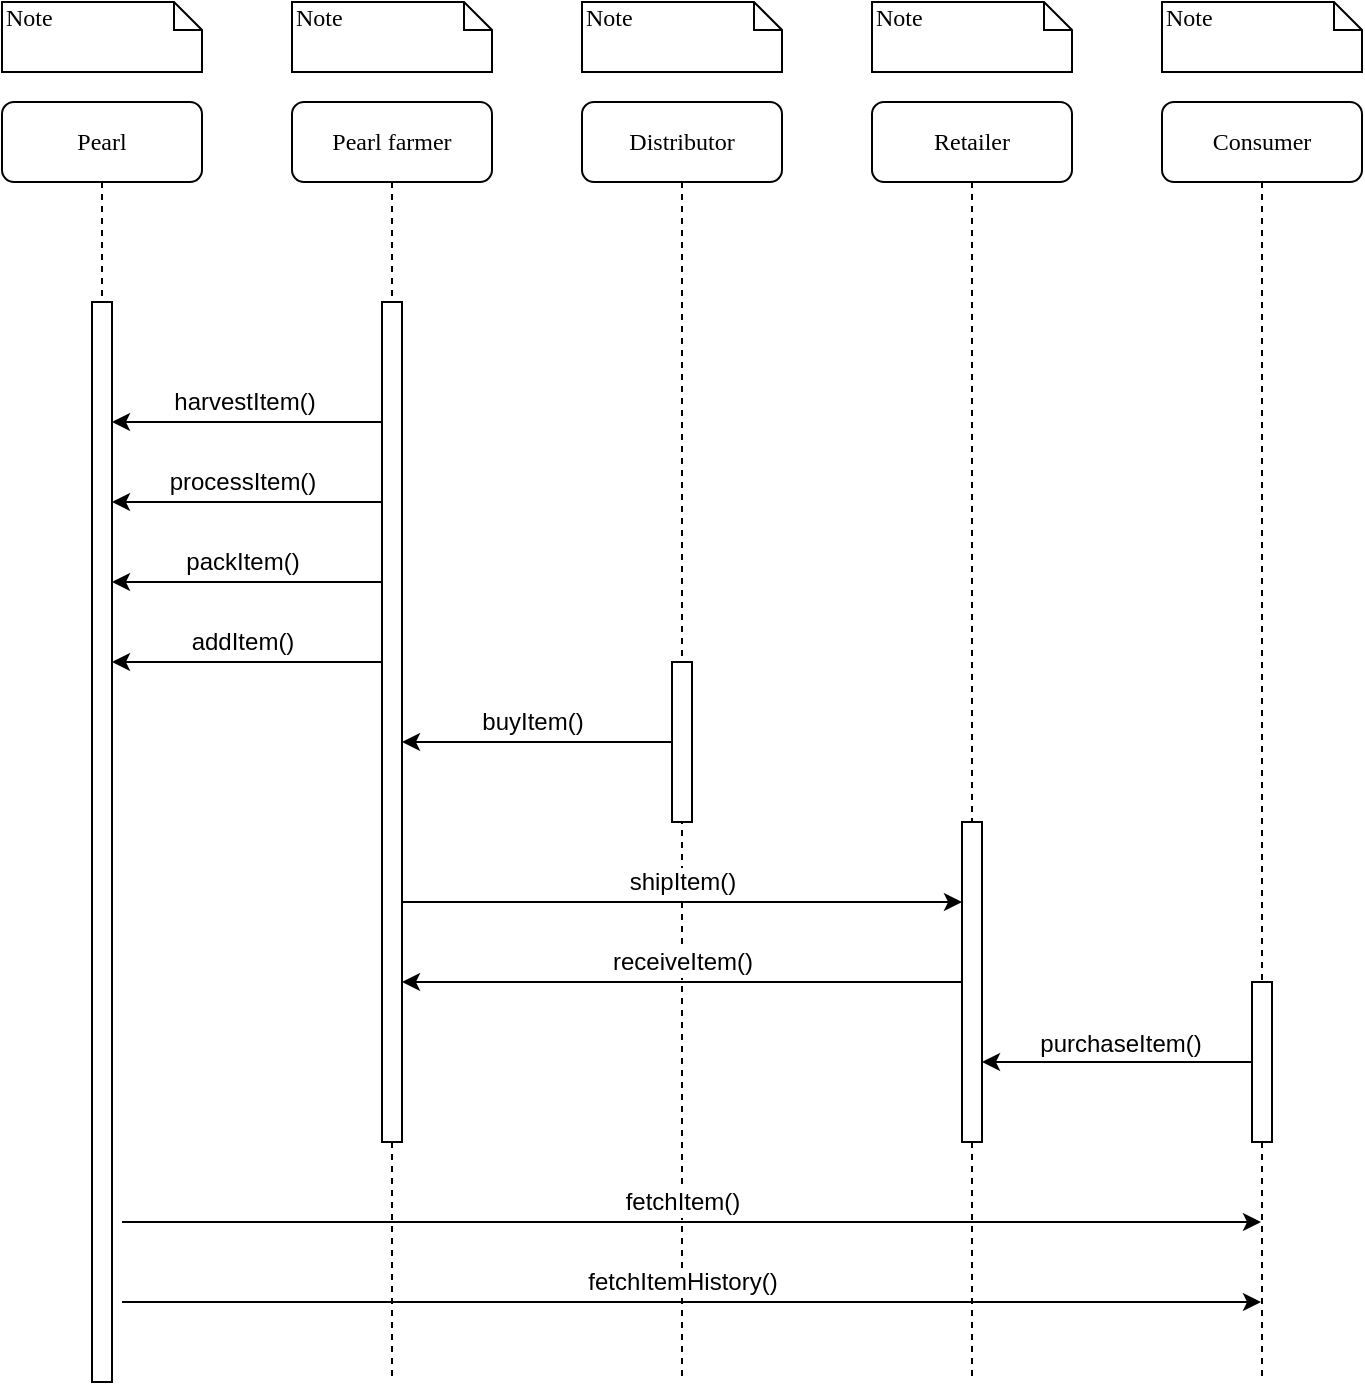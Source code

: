 <mxfile version="10.6.7" type="google"><diagram name="Page-1" id="13e1069c-82ec-6db2-03f1-153e76fe0fe0"><mxGraphModel dx="1394" dy="929" grid="1" gridSize="10" guides="1" tooltips="1" connect="1" arrows="1" fold="1" page="1" pageScale="1" pageWidth="1169" pageHeight="827" background="#ffffff" math="0" shadow="0"><root><mxCell id="0"/><mxCell id="1" parent="0"/><mxCell id="lE8nt2couYvjQIlS7a1T-36" value="" style="group" parent="1" vertex="1" connectable="0"><mxGeometry x="100" y="30" width="100" height="690" as="geometry"/></mxCell><mxCell id="7baba1c4bc27f4b0-8" value="Pearl" style="shape=umlLifeline;perimeter=lifelinePerimeter;whiteSpace=wrap;html=1;container=0;collapsible=0;recursiveResize=0;outlineConnect=0;rounded=1;shadow=0;comic=0;labelBackgroundColor=none;strokeColor=#000000;strokeWidth=1;fillColor=#FFFFFF;fontFamily=Verdana;fontSize=12;fontColor=#000000;align=center;" parent="lE8nt2couYvjQIlS7a1T-36" vertex="1"><mxGeometry y="50" width="100" height="580" as="geometry"/></mxCell><mxCell id="7baba1c4bc27f4b0-40" value="Note" style="shape=note;whiteSpace=wrap;html=1;size=14;verticalAlign=top;align=left;spacingTop=-6;rounded=0;shadow=0;comic=0;labelBackgroundColor=none;strokeColor=#000000;strokeWidth=1;fillColor=#FFFFFF;fontFamily=Verdana;fontSize=12;fontColor=#000000;" parent="lE8nt2couYvjQIlS7a1T-36" vertex="1"><mxGeometry width="100" height="35" as="geometry"/></mxCell><mxCell id="lE8nt2couYvjQIlS7a1T-8" value="" style="html=1;points=[];perimeter=orthogonalPerimeter;rounded=0;shadow=0;comic=0;labelBackgroundColor=none;strokeColor=#000000;strokeWidth=1;fillColor=#FFFFFF;fontFamily=Verdana;fontSize=12;fontColor=#000000;align=center;" parent="lE8nt2couYvjQIlS7a1T-36" vertex="1"><mxGeometry x="45" y="150" width="10" height="540" as="geometry"/></mxCell><mxCell id="lE8nt2couYvjQIlS7a1T-37" value="" style="group" parent="1" vertex="1" connectable="0"><mxGeometry x="245" y="30" width="100" height="690" as="geometry"/></mxCell><mxCell id="7baba1c4bc27f4b0-2" value="Pearl farmer" style="shape=umlLifeline;perimeter=lifelinePerimeter;whiteSpace=wrap;html=1;container=0;collapsible=0;recursiveResize=0;outlineConnect=0;rounded=1;shadow=0;comic=0;labelBackgroundColor=none;strokeColor=#000000;strokeWidth=1;fillColor=#FFFFFF;fontFamily=Verdana;fontSize=12;fontColor=#000000;align=center;" parent="lE8nt2couYvjQIlS7a1T-37" vertex="1"><mxGeometry y="50" width="100" height="640" as="geometry"/></mxCell><mxCell id="7baba1c4bc27f4b0-41" value="Note" style="shape=note;whiteSpace=wrap;html=1;size=14;verticalAlign=top;align=left;spacingTop=-6;rounded=0;shadow=0;comic=0;labelBackgroundColor=none;strokeColor=#000000;strokeWidth=1;fillColor=#FFFFFF;fontFamily=Verdana;fontSize=12;fontColor=#000000;" parent="lE8nt2couYvjQIlS7a1T-37" vertex="1"><mxGeometry width="100" height="35" as="geometry"/></mxCell><mxCell id="7baba1c4bc27f4b0-10" value="" style="html=1;points=[];perimeter=orthogonalPerimeter;rounded=0;shadow=0;comic=0;labelBackgroundColor=none;strokeColor=#000000;strokeWidth=1;fillColor=#FFFFFF;fontFamily=Verdana;fontSize=12;fontColor=#000000;align=center;" parent="lE8nt2couYvjQIlS7a1T-37" vertex="1"><mxGeometry x="45" y="150" width="10" height="420" as="geometry"/></mxCell><mxCell id="lE8nt2couYvjQIlS7a1T-11" value="" style="edgeStyle=orthogonalEdgeStyle;rounded=0;orthogonalLoop=1;jettySize=auto;html=1;" parent="1" source="7baba1c4bc27f4b0-10" target="lE8nt2couYvjQIlS7a1T-8" edge="1"><mxGeometry relative="1" as="geometry"><Array as="points"><mxPoint x="230" y="240"/><mxPoint x="230" y="240"/></Array></mxGeometry></mxCell><mxCell id="lE8nt2couYvjQIlS7a1T-32" value="harvestItem()" style="text;html=1;resizable=0;points=[];align=center;verticalAlign=middle;labelBackgroundColor=#ffffff;" parent="lE8nt2couYvjQIlS7a1T-11" vertex="1" connectable="0"><mxGeometry x="-0.154" y="-9" relative="1" as="geometry"><mxPoint x="-12" y="-1" as="offset"/></mxGeometry></mxCell><mxCell id="lE8nt2couYvjQIlS7a1T-12" value="" style="edgeStyle=orthogonalEdgeStyle;rounded=0;orthogonalLoop=1;jettySize=auto;html=1;" parent="1" source="7baba1c4bc27f4b0-10" target="lE8nt2couYvjQIlS7a1T-8" edge="1"><mxGeometry relative="1" as="geometry"><Array as="points"><mxPoint x="240" y="280"/><mxPoint x="240" y="280"/></Array></mxGeometry></mxCell><mxCell id="lE8nt2couYvjQIlS7a1T-33" value="processItem()" style="text;html=1;resizable=0;points=[];align=center;verticalAlign=middle;labelBackgroundColor=#ffffff;" parent="lE8nt2couYvjQIlS7a1T-12" vertex="1" connectable="0"><mxGeometry x="0.246" y="-6" relative="1" as="geometry"><mxPoint x="14" y="-4" as="offset"/></mxGeometry></mxCell><mxCell id="lE8nt2couYvjQIlS7a1T-13" value="" style="edgeStyle=orthogonalEdgeStyle;rounded=0;orthogonalLoop=1;jettySize=auto;html=1;" parent="1" source="7baba1c4bc27f4b0-10" target="lE8nt2couYvjQIlS7a1T-8" edge="1"><mxGeometry relative="1" as="geometry"><Array as="points"><mxPoint x="240" y="320"/><mxPoint x="240" y="320"/></Array></mxGeometry></mxCell><mxCell id="lE8nt2couYvjQIlS7a1T-34" value="packItem()" style="text;html=1;resizable=0;points=[];align=center;verticalAlign=middle;labelBackgroundColor=#ffffff;" parent="lE8nt2couYvjQIlS7a1T-13" vertex="1" connectable="0"><mxGeometry x="0.292" y="-6" relative="1" as="geometry"><mxPoint x="17" y="-4" as="offset"/></mxGeometry></mxCell><mxCell id="lE8nt2couYvjQIlS7a1T-14" value="" style="edgeStyle=orthogonalEdgeStyle;rounded=0;orthogonalLoop=1;jettySize=auto;html=1;" parent="1" source="7baba1c4bc27f4b0-10" target="lE8nt2couYvjQIlS7a1T-8" edge="1"><mxGeometry relative="1" as="geometry"><Array as="points"><mxPoint x="240" y="360"/><mxPoint x="240" y="360"/></Array></mxGeometry></mxCell><mxCell id="lE8nt2couYvjQIlS7a1T-35" value="addItem()" style="text;html=1;resizable=0;points=[];align=center;verticalAlign=middle;labelBackgroundColor=#ffffff;direction=south;" parent="lE8nt2couYvjQIlS7a1T-14" vertex="1" connectable="0"><mxGeometry x="0.2" y="-5" relative="1" as="geometry"><mxPoint x="11" y="-5" as="offset"/></mxGeometry></mxCell><mxCell id="lE8nt2couYvjQIlS7a1T-38" value="" style="group" parent="1" vertex="1" connectable="0"><mxGeometry x="390" y="30" width="100" height="690" as="geometry"/></mxCell><mxCell id="7baba1c4bc27f4b0-3" value="Distributor" style="shape=umlLifeline;perimeter=lifelinePerimeter;whiteSpace=wrap;html=1;container=0;collapsible=0;recursiveResize=0;outlineConnect=0;rounded=1;shadow=0;comic=0;labelBackgroundColor=none;strokeColor=#000000;strokeWidth=1;fillColor=#FFFFFF;fontFamily=Verdana;fontSize=12;fontColor=#000000;align=center;" parent="lE8nt2couYvjQIlS7a1T-38" vertex="1"><mxGeometry y="50" width="100" height="640" as="geometry"/></mxCell><mxCell id="7baba1c4bc27f4b0-42" value="Note" style="shape=note;whiteSpace=wrap;html=1;size=14;verticalAlign=top;align=left;spacingTop=-6;rounded=0;shadow=0;comic=0;labelBackgroundColor=none;strokeColor=#000000;strokeWidth=1;fillColor=#FFFFFF;fontFamily=Verdana;fontSize=12;fontColor=#000000;" parent="lE8nt2couYvjQIlS7a1T-38" vertex="1"><mxGeometry width="100" height="35" as="geometry"/></mxCell><mxCell id="lE8nt2couYvjQIlS7a1T-26" value="" style="html=1;points=[];perimeter=orthogonalPerimeter;rounded=0;shadow=0;comic=0;labelBackgroundColor=none;strokeColor=#000000;strokeWidth=1;fillColor=#FFFFFF;fontFamily=Verdana;fontSize=12;fontColor=#000000;align=center;" parent="lE8nt2couYvjQIlS7a1T-38" vertex="1"><mxGeometry x="45" y="330" width="10" height="80" as="geometry"/></mxCell><mxCell id="lE8nt2couYvjQIlS7a1T-47" value="" style="edgeStyle=orthogonalEdgeStyle;rounded=0;orthogonalLoop=1;jettySize=auto;html=1;" parent="lE8nt2couYvjQIlS7a1T-38" edge="1"><mxGeometry relative="1" as="geometry"><mxPoint x="-230" y="650" as="sourcePoint"/><mxPoint x="339.5" y="650" as="targetPoint"/><Array as="points"><mxPoint x="60" y="650"/><mxPoint x="60" y="650"/></Array></mxGeometry></mxCell><mxCell id="lE8nt2couYvjQIlS7a1T-48" value="fetchItemHistory()" style="text;html=1;resizable=0;points=[];align=center;verticalAlign=middle;labelBackgroundColor=#ffffff;" parent="lE8nt2couYvjQIlS7a1T-47" vertex="1" connectable="0"><mxGeometry x="-0.329" y="4" relative="1" as="geometry"><mxPoint x="89" y="-6" as="offset"/></mxGeometry></mxCell><mxCell id="lE8nt2couYvjQIlS7a1T-28" value="" style="edgeStyle=orthogonalEdgeStyle;rounded=0;orthogonalLoop=1;jettySize=auto;html=1;" parent="1" source="lE8nt2couYvjQIlS7a1T-26" target="7baba1c4bc27f4b0-10" edge="1"><mxGeometry relative="1" as="geometry"><Array as="points"><mxPoint x="340" y="400"/><mxPoint x="340" y="400"/></Array></mxGeometry></mxCell><mxCell id="lE8nt2couYvjQIlS7a1T-41" value="buyItem()" style="text;html=1;resizable=0;points=[];align=center;verticalAlign=middle;labelBackgroundColor=#ffffff;" parent="lE8nt2couYvjQIlS7a1T-28" vertex="1" connectable="0"><mxGeometry x="0.407" y="-11" relative="1" as="geometry"><mxPoint x="25" y="1" as="offset"/></mxGeometry></mxCell><mxCell id="lE8nt2couYvjQIlS7a1T-39" value="" style="group" parent="1" vertex="1" connectable="0"><mxGeometry x="535" y="30" width="100" height="690" as="geometry"/></mxCell><mxCell id="7baba1c4bc27f4b0-4" value="Retailer" style="shape=umlLifeline;perimeter=lifelinePerimeter;whiteSpace=wrap;html=1;container=1;collapsible=0;recursiveResize=0;outlineConnect=0;rounded=1;shadow=0;comic=0;labelBackgroundColor=none;strokeColor=#000000;strokeWidth=1;fillColor=#FFFFFF;fontFamily=Verdana;fontSize=12;fontColor=#000000;align=center;" parent="lE8nt2couYvjQIlS7a1T-39" vertex="1"><mxGeometry y="50" width="100" height="640" as="geometry"/></mxCell><mxCell id="7baba1c4bc27f4b0-43" value="Note" style="shape=note;whiteSpace=wrap;html=1;size=14;verticalAlign=top;align=left;spacingTop=-6;rounded=0;shadow=0;comic=0;labelBackgroundColor=none;strokeColor=#000000;strokeWidth=1;fillColor=#FFFFFF;fontFamily=Verdana;fontSize=12;fontColor=#000000;" parent="lE8nt2couYvjQIlS7a1T-39" vertex="1"><mxGeometry width="100" height="35" as="geometry"/></mxCell><mxCell id="lE8nt2couYvjQIlS7a1T-19" value="" style="html=1;points=[];perimeter=orthogonalPerimeter;rounded=0;shadow=0;comic=0;labelBackgroundColor=none;strokeColor=#000000;strokeWidth=1;fillColor=#FFFFFF;fontFamily=Verdana;fontSize=12;fontColor=#000000;align=center;" parent="lE8nt2couYvjQIlS7a1T-39" vertex="1"><mxGeometry x="45" y="410" width="10" height="160" as="geometry"/></mxCell><mxCell id="lE8nt2couYvjQIlS7a1T-20" value="" style="edgeStyle=orthogonalEdgeStyle;rounded=0;orthogonalLoop=1;jettySize=auto;html=1;" parent="1" source="7baba1c4bc27f4b0-10" target="lE8nt2couYvjQIlS7a1T-19" edge="1"><mxGeometry relative="1" as="geometry"><Array as="points"><mxPoint x="310" y="480"/><mxPoint x="310" y="480"/></Array></mxGeometry></mxCell><mxCell id="lE8nt2couYvjQIlS7a1T-42" value="shipItem()" style="text;html=1;resizable=0;points=[];align=center;verticalAlign=middle;labelBackgroundColor=#ffffff;" parent="lE8nt2couYvjQIlS7a1T-20" vertex="1" connectable="0"><mxGeometry x="-0.329" y="4" relative="1" as="geometry"><mxPoint x="46" y="-6" as="offset"/></mxGeometry></mxCell><mxCell id="lE8nt2couYvjQIlS7a1T-22" value="" style="edgeStyle=orthogonalEdgeStyle;rounded=0;orthogonalLoop=1;jettySize=auto;html=1;" parent="1" source="lE8nt2couYvjQIlS7a1T-19" target="7baba1c4bc27f4b0-10" edge="1"><mxGeometry relative="1" as="geometry"><Array as="points"><mxPoint x="320" y="520"/><mxPoint x="320" y="520"/></Array></mxGeometry></mxCell><mxCell id="lE8nt2couYvjQIlS7a1T-43" value="receiveItem()" style="text;html=1;resizable=0;points=[];align=center;verticalAlign=middle;labelBackgroundColor=#ffffff;" parent="lE8nt2couYvjQIlS7a1T-22" vertex="1" connectable="0"><mxGeometry x="0.857" y="-207" relative="1" as="geometry"><mxPoint x="120" y="197" as="offset"/></mxGeometry></mxCell><mxCell id="lE8nt2couYvjQIlS7a1T-40" value="" style="group" parent="1" vertex="1" connectable="0"><mxGeometry x="680" y="30" width="100" height="690" as="geometry"/></mxCell><mxCell id="7baba1c4bc27f4b0-5" value="Consumer" style="shape=umlLifeline;perimeter=lifelinePerimeter;whiteSpace=wrap;html=1;container=1;collapsible=0;recursiveResize=0;outlineConnect=0;rounded=1;shadow=0;comic=0;labelBackgroundColor=none;strokeColor=#000000;strokeWidth=1;fillColor=#FFFFFF;fontFamily=Verdana;fontSize=12;fontColor=#000000;align=center;" parent="lE8nt2couYvjQIlS7a1T-40" vertex="1"><mxGeometry y="50" width="100" height="640" as="geometry"/></mxCell><mxCell id="lE8nt2couYvjQIlS7a1T-23" value="" style="html=1;points=[];perimeter=orthogonalPerimeter;rounded=0;shadow=0;comic=0;labelBackgroundColor=none;strokeColor=#000000;strokeWidth=1;fillColor=#FFFFFF;fontFamily=Verdana;fontSize=12;fontColor=#000000;align=center;" parent="7baba1c4bc27f4b0-5" vertex="1"><mxGeometry x="45" y="440" width="10" height="80" as="geometry"/></mxCell><mxCell id="7baba1c4bc27f4b0-44" value="Note" style="shape=note;whiteSpace=wrap;html=1;size=14;verticalAlign=top;align=left;spacingTop=-6;rounded=0;shadow=0;comic=0;labelBackgroundColor=none;strokeColor=#000000;strokeWidth=1;fillColor=#FFFFFF;fontFamily=Verdana;fontSize=12;fontColor=#000000;" parent="lE8nt2couYvjQIlS7a1T-40" vertex="1"><mxGeometry width="100" height="35" as="geometry"/></mxCell><mxCell id="lE8nt2couYvjQIlS7a1T-25" value="" style="edgeStyle=orthogonalEdgeStyle;rounded=0;orthogonalLoop=1;jettySize=auto;html=1;" parent="1" source="lE8nt2couYvjQIlS7a1T-23" target="lE8nt2couYvjQIlS7a1T-19" edge="1"><mxGeometry relative="1" as="geometry"><Array as="points"><mxPoint x="640" y="560"/><mxPoint x="640" y="560"/></Array></mxGeometry></mxCell><mxCell id="lE8nt2couYvjQIlS7a1T-44" value="purchaseItem()" style="text;html=1;resizable=0;points=[];align=center;verticalAlign=middle;labelBackgroundColor=#ffffff;" parent="lE8nt2couYvjQIlS7a1T-25" vertex="1" connectable="0"><mxGeometry x="0.259" y="-5" relative="1" as="geometry"><mxPoint x="19" y="-4" as="offset"/></mxGeometry></mxCell><mxCell id="lE8nt2couYvjQIlS7a1T-45" value="" style="edgeStyle=orthogonalEdgeStyle;rounded=0;orthogonalLoop=1;jettySize=auto;html=1;" parent="1" target="7baba1c4bc27f4b0-5" edge="1"><mxGeometry relative="1" as="geometry"><mxPoint x="160" y="640" as="sourcePoint"/><mxPoint x="590" y="490" as="targetPoint"/><Array as="points"><mxPoint x="450" y="640"/><mxPoint x="450" y="640"/></Array></mxGeometry></mxCell><mxCell id="lE8nt2couYvjQIlS7a1T-46" value="fetchItem()" style="text;html=1;resizable=0;points=[];align=center;verticalAlign=middle;labelBackgroundColor=#ffffff;" parent="lE8nt2couYvjQIlS7a1T-45" vertex="1" connectable="0"><mxGeometry x="-0.329" y="4" relative="1" as="geometry"><mxPoint x="89" y="-6" as="offset"/></mxGeometry></mxCell></root></mxGraphModel></diagram></mxfile>